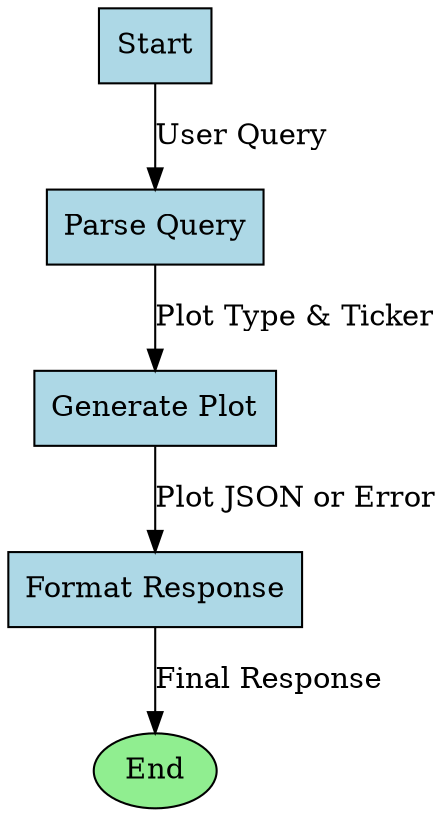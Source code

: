 // LangGraph Workflow
digraph {
	rankdir=TB
	node [fillcolor=lightblue shape=box style=filled]
	Start [label=Start]
	parse_query [label="Parse Query"]
	generate_plot [label="Generate Plot"]
	format_response [label="Format Response"]
	End [label=End fillcolor=lightgreen shape=oval]
	Start -> parse_query [label="User Query"]
	parse_query -> generate_plot [label="Plot Type & Ticker"]
	generate_plot -> format_response [label="Plot JSON or Error"]
	format_response -> End [label="Final Response"]
}
